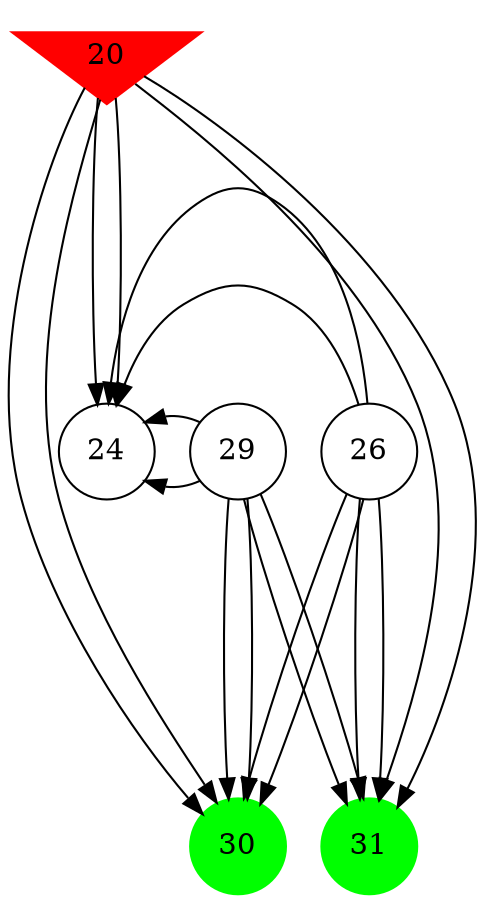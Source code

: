 digraph brain {
	ranksep=2.0;
	20 [shape=invtriangle,style=filled,color=red];
	24 [shape=circle,color=black];
	26 [shape=circle,color=black];
	29 [shape=circle,color=black];
	30 [shape=circle,style=filled,color=green];
	31 [shape=circle,style=filled,color=green];
	29	->	24;
	29	->	30;
	29	->	31;
	26	->	24;
	26	->	30;
	26	->	31;
	20	->	24;
	20	->	30;
	20	->	31;
	29	->	24;
	29	->	30;
	29	->	31;
	26	->	24;
	26	->	30;
	26	->	31;
	20	->	24;
	20	->	30;
	20	->	31;
	{ rank=same; 20; }
	{ rank=same; 24; 26; 29; }
	{ rank=same; 30; 31; }
}
